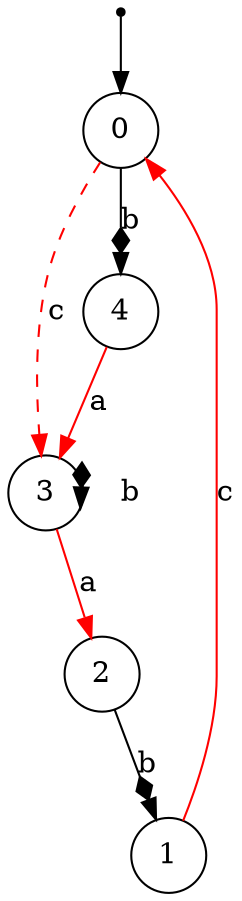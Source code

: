 digraph G {
"n0"[label= <0> shape=circle color="black" style=wedged fillcolor="white" style=filled];
"ArbitraryUnusedNameNoWorriesJustGrooving1"[fontSize=1 shape=point];
"n1"[label= <1> shape=circle color="black" style=wedged fillcolor="white" style=filled];
"n2"[label= <2> shape=circle color="black" style=wedged fillcolor="white" style=filled];
"n3"[label= <3> shape=circle color="black" style=wedged fillcolor="white" style=filled];
"n4"[label= <4> shape=circle color="black" style=wedged fillcolor="white" style=filled];
{"ArbitraryUnusedNameNoWorriesJustGrooving1"}->{"n0"};
{"n0"}->{"n4"}[label = <b> color="black" arrowhead="normaldiamond" style=""];
{"n0"}->{"n3"}[label = <c> color="red" arrowhead="normal" style="dashed"];
{"n1"}->{"n0"}[label = <c> color="red" arrowhead="normal" style=""];
{"n2"}->{"n1"}[label = <b> color="black" arrowhead="normaldiamond" style=""];
{"n3"}->{"n3"}[label = <b> color="black" arrowhead="normaldiamond" style=""];
{"n3"}->{"n2"}[label = <a> color="red" arrowhead="normal" style=""];
{"n4"}->{"n3"}[label = <a> color="red" arrowhead="normal" style=""];
}
